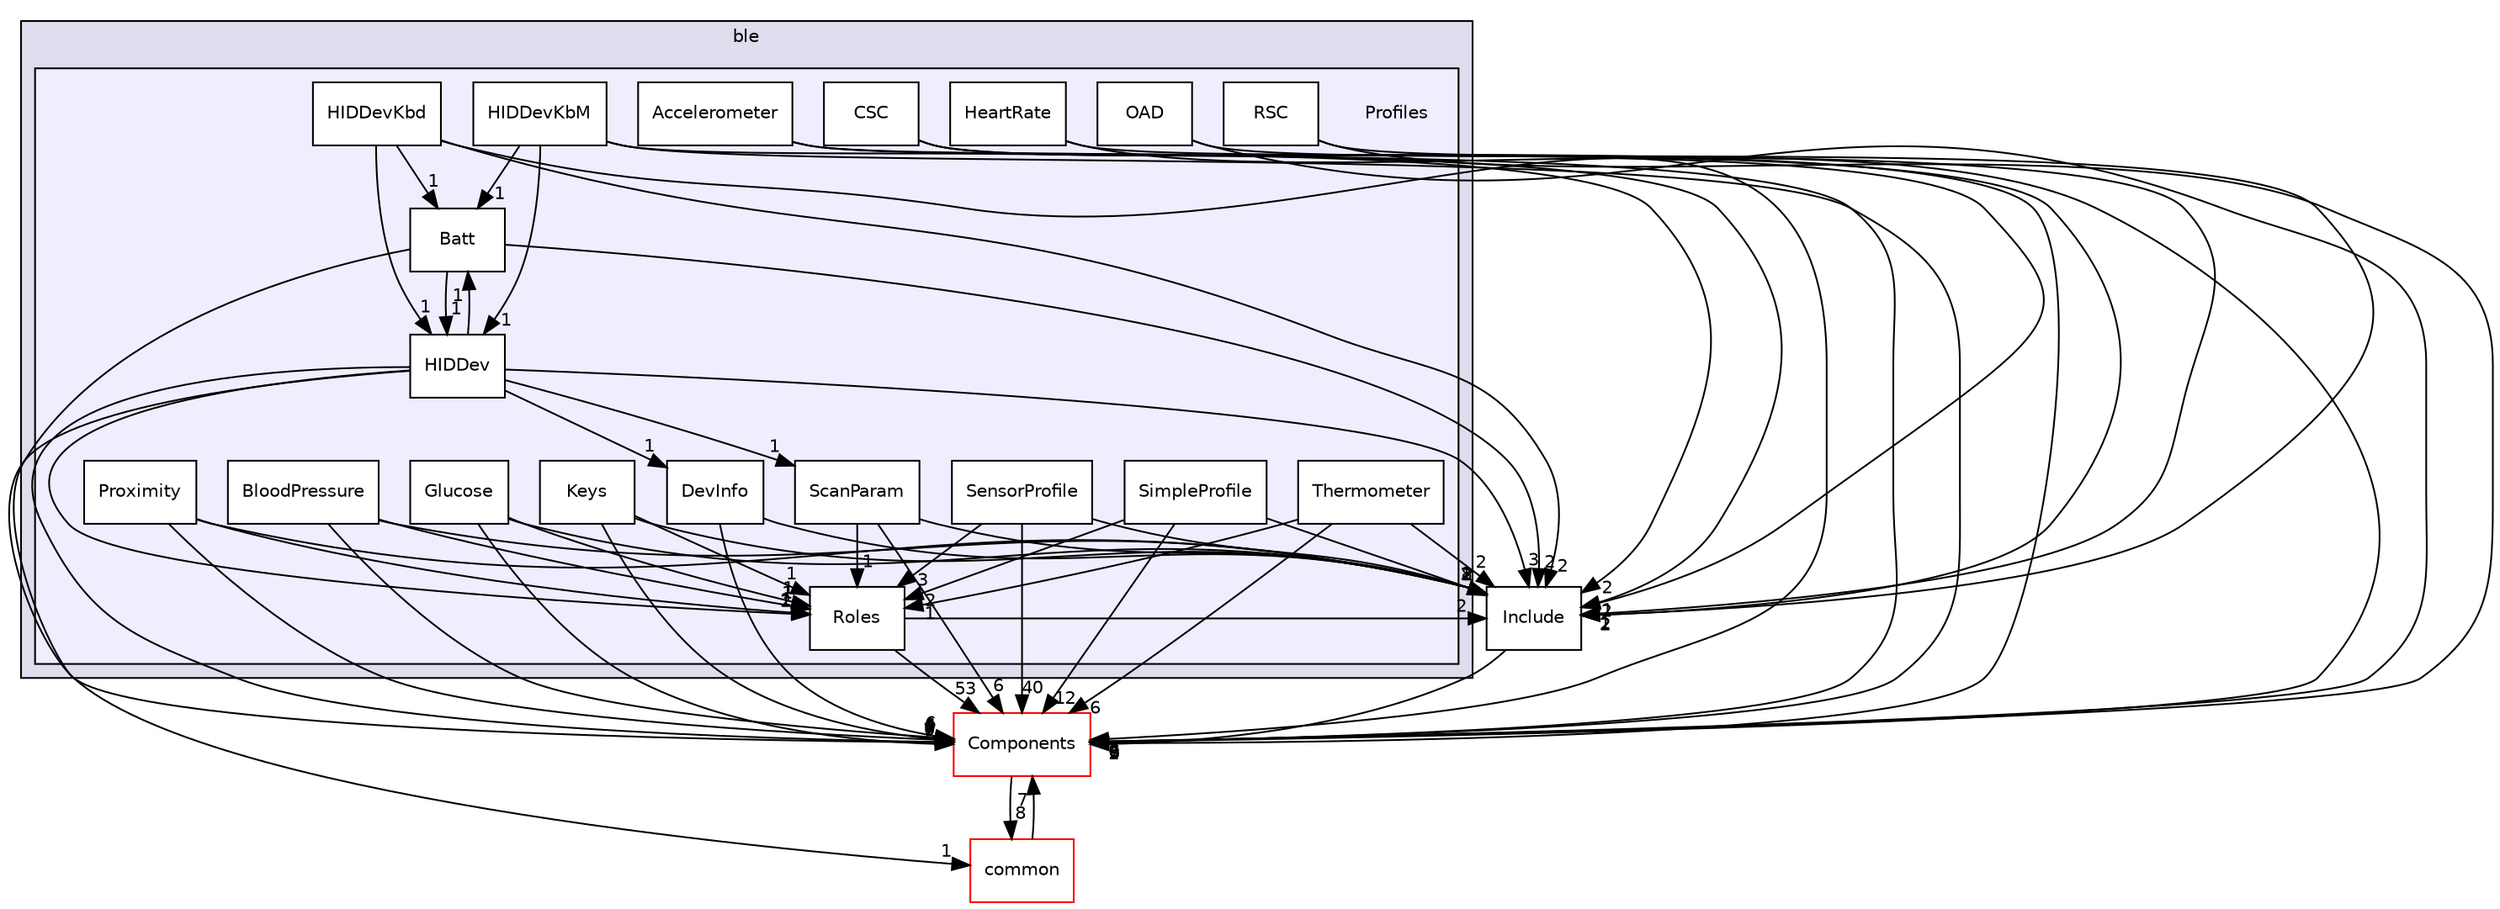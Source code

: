 digraph "C:/Work.git/ble/BLE-CC254x-1.4.0/Projects/ble/Profiles" {
  compound=true
  node [ fontsize="10", fontname="Helvetica"];
  edge [ labelfontsize="10", labelfontname="Helvetica"];
  subgraph clusterdir_116175837578d417cf55547b959ccd07 {
    graph [ bgcolor="#ddddee", pencolor="black", label="ble" fontname="Helvetica", fontsize="10", URL="dir_116175837578d417cf55547b959ccd07.html"]
  subgraph clusterdir_bbf25acfb389de4a0b62fe1493a77c04 {
    graph [ bgcolor="#eeeeff", pencolor="black", label="" URL="dir_bbf25acfb389de4a0b62fe1493a77c04.html"];
    dir_bbf25acfb389de4a0b62fe1493a77c04 [shape=plaintext label="Profiles"];
    dir_41b8dac5bf2cb64e71846925f9bd74b4 [shape=box label="Accelerometer" color="black" fillcolor="white" style="filled" URL="dir_41b8dac5bf2cb64e71846925f9bd74b4.html"];
    dir_206f3c63d7d0919acfca49012b47a2a5 [shape=box label="Batt" color="black" fillcolor="white" style="filled" URL="dir_206f3c63d7d0919acfca49012b47a2a5.html"];
    dir_82a8db96f86c1d9b765f92d9014a2eff [shape=box label="BloodPressure" color="black" fillcolor="white" style="filled" URL="dir_82a8db96f86c1d9b765f92d9014a2eff.html"];
    dir_00d2341dc5a7c11d76baf57bbf10be5c [shape=box label="CSC" color="black" fillcolor="white" style="filled" URL="dir_00d2341dc5a7c11d76baf57bbf10be5c.html"];
    dir_bd20d5b90df6a3694254be7134962f43 [shape=box label="DevInfo" color="black" fillcolor="white" style="filled" URL="dir_bd20d5b90df6a3694254be7134962f43.html"];
    dir_707fd28d209eefc9b86eb46fcce39ea5 [shape=box label="Glucose" color="black" fillcolor="white" style="filled" URL="dir_707fd28d209eefc9b86eb46fcce39ea5.html"];
    dir_4e1d2d7534a3011060e92b1abe89b22d [shape=box label="HeartRate" color="black" fillcolor="white" style="filled" URL="dir_4e1d2d7534a3011060e92b1abe89b22d.html"];
    dir_e653f5b09cdab494ece058337e16486f [shape=box label="HIDDev" color="black" fillcolor="white" style="filled" URL="dir_e653f5b09cdab494ece058337e16486f.html"];
    dir_9cf160cb8d8b5f790a9bc3adafe641b9 [shape=box label="HIDDevKbd" color="black" fillcolor="white" style="filled" URL="dir_9cf160cb8d8b5f790a9bc3adafe641b9.html"];
    dir_091846930be1d67084e262a4c2547dc9 [shape=box label="HIDDevKbM" color="black" fillcolor="white" style="filled" URL="dir_091846930be1d67084e262a4c2547dc9.html"];
    dir_451df976b1e34021e899a19ddd532efa [shape=box label="Keys" color="black" fillcolor="white" style="filled" URL="dir_451df976b1e34021e899a19ddd532efa.html"];
    dir_72a4c613cb8b83e29ba7eeb2d76ed8ec [shape=box label="OAD" color="black" fillcolor="white" style="filled" URL="dir_72a4c613cb8b83e29ba7eeb2d76ed8ec.html"];
    dir_9bf68fbe518dc518efa40ba9cea1bea5 [shape=box label="Proximity" color="black" fillcolor="white" style="filled" URL="dir_9bf68fbe518dc518efa40ba9cea1bea5.html"];
    dir_49436763fc2de32fb8e3094108c8b49a [shape=box label="Roles" color="black" fillcolor="white" style="filled" URL="dir_49436763fc2de32fb8e3094108c8b49a.html"];
    dir_33867aa9167bb2ecc1f03eb638a4e6b5 [shape=box label="RSC" color="black" fillcolor="white" style="filled" URL="dir_33867aa9167bb2ecc1f03eb638a4e6b5.html"];
    dir_95b54d84db779c42349afa7f66bbf0b4 [shape=box label="ScanParam" color="black" fillcolor="white" style="filled" URL="dir_95b54d84db779c42349afa7f66bbf0b4.html"];
    dir_af8ced5d3d68673aba44c08b12945256 [shape=box label="SensorProfile" color="black" fillcolor="white" style="filled" URL="dir_af8ced5d3d68673aba44c08b12945256.html"];
    dir_31905b87d422ccc4377ebd232bdc0684 [shape=box label="SimpleProfile" color="black" fillcolor="white" style="filled" URL="dir_31905b87d422ccc4377ebd232bdc0684.html"];
    dir_0338deeaee73d493fc524a99baf3f3b7 [shape=box label="Thermometer" color="black" fillcolor="white" style="filled" URL="dir_0338deeaee73d493fc524a99baf3f3b7.html"];
  }
  }
  dir_7a2b63247ca617f0e1ef727740be8a23 [shape=box label="Components" fillcolor="white" style="filled" color="red" URL="dir_7a2b63247ca617f0e1ef727740be8a23.html"];
  dir_75d9d4b6f44aa532429bfdb05dd9374d [shape=box label="common" fillcolor="white" style="filled" color="red" URL="dir_75d9d4b6f44aa532429bfdb05dd9374d.html"];
  dir_c92cc19f0c851bfd7369f25eb8781a13 [shape=box label="Include" URL="dir_c92cc19f0c851bfd7369f25eb8781a13.html"];
  dir_49436763fc2de32fb8e3094108c8b49a->dir_7a2b63247ca617f0e1ef727740be8a23 [headlabel="53", labeldistance=1.5 headhref="dir_000092_000001.html"];
  dir_49436763fc2de32fb8e3094108c8b49a->dir_c92cc19f0c851bfd7369f25eb8781a13 [headlabel="2", labeldistance=1.5 headhref="dir_000092_000069.html"];
  dir_41b8dac5bf2cb64e71846925f9bd74b4->dir_7a2b63247ca617f0e1ef727740be8a23 [headlabel="6", labeldistance=1.5 headhref="dir_000079_000001.html"];
  dir_41b8dac5bf2cb64e71846925f9bd74b4->dir_c92cc19f0c851bfd7369f25eb8781a13 [headlabel="1", labeldistance=1.5 headhref="dir_000079_000069.html"];
  dir_7a2b63247ca617f0e1ef727740be8a23->dir_75d9d4b6f44aa532429bfdb05dd9374d [headlabel="8", labeldistance=1.5 headhref="dir_000001_000049.html"];
  dir_bd20d5b90df6a3694254be7134962f43->dir_7a2b63247ca617f0e1ef727740be8a23 [headlabel="6", labeldistance=1.5 headhref="dir_000083_000001.html"];
  dir_bd20d5b90df6a3694254be7134962f43->dir_c92cc19f0c851bfd7369f25eb8781a13 [headlabel="2", labeldistance=1.5 headhref="dir_000083_000069.html"];
  dir_0338deeaee73d493fc524a99baf3f3b7->dir_49436763fc2de32fb8e3094108c8b49a [headlabel="1", labeldistance=1.5 headhref="dir_000097_000092.html"];
  dir_0338deeaee73d493fc524a99baf3f3b7->dir_7a2b63247ca617f0e1ef727740be8a23 [headlabel="6", labeldistance=1.5 headhref="dir_000097_000001.html"];
  dir_0338deeaee73d493fc524a99baf3f3b7->dir_c92cc19f0c851bfd7369f25eb8781a13 [headlabel="2", labeldistance=1.5 headhref="dir_000097_000069.html"];
  dir_00d2341dc5a7c11d76baf57bbf10be5c->dir_7a2b63247ca617f0e1ef727740be8a23 [headlabel="6", labeldistance=1.5 headhref="dir_000082_000001.html"];
  dir_00d2341dc5a7c11d76baf57bbf10be5c->dir_c92cc19f0c851bfd7369f25eb8781a13 [headlabel="2", labeldistance=1.5 headhref="dir_000082_000069.html"];
  dir_9bf68fbe518dc518efa40ba9cea1bea5->dir_49436763fc2de32fb8e3094108c8b49a [headlabel="1", labeldistance=1.5 headhref="dir_000091_000092.html"];
  dir_9bf68fbe518dc518efa40ba9cea1bea5->dir_7a2b63247ca617f0e1ef727740be8a23 [headlabel="6", labeldistance=1.5 headhref="dir_000091_000001.html"];
  dir_9bf68fbe518dc518efa40ba9cea1bea5->dir_c92cc19f0c851bfd7369f25eb8781a13 [headlabel="2", labeldistance=1.5 headhref="dir_000091_000069.html"];
  dir_31905b87d422ccc4377ebd232bdc0684->dir_49436763fc2de32fb8e3094108c8b49a [headlabel="2", labeldistance=1.5 headhref="dir_000096_000092.html"];
  dir_31905b87d422ccc4377ebd232bdc0684->dir_7a2b63247ca617f0e1ef727740be8a23 [headlabel="12", labeldistance=1.5 headhref="dir_000096_000001.html"];
  dir_31905b87d422ccc4377ebd232bdc0684->dir_c92cc19f0c851bfd7369f25eb8781a13 [headlabel="2", labeldistance=1.5 headhref="dir_000096_000069.html"];
  dir_95b54d84db779c42349afa7f66bbf0b4->dir_49436763fc2de32fb8e3094108c8b49a [headlabel="1", labeldistance=1.5 headhref="dir_000094_000092.html"];
  dir_95b54d84db779c42349afa7f66bbf0b4->dir_7a2b63247ca617f0e1ef727740be8a23 [headlabel="6", labeldistance=1.5 headhref="dir_000094_000001.html"];
  dir_95b54d84db779c42349afa7f66bbf0b4->dir_c92cc19f0c851bfd7369f25eb8781a13 [headlabel="2", labeldistance=1.5 headhref="dir_000094_000069.html"];
  dir_82a8db96f86c1d9b765f92d9014a2eff->dir_49436763fc2de32fb8e3094108c8b49a [headlabel="1", labeldistance=1.5 headhref="dir_000081_000092.html"];
  dir_82a8db96f86c1d9b765f92d9014a2eff->dir_7a2b63247ca617f0e1ef727740be8a23 [headlabel="6", labeldistance=1.5 headhref="dir_000081_000001.html"];
  dir_82a8db96f86c1d9b765f92d9014a2eff->dir_c92cc19f0c851bfd7369f25eb8781a13 [headlabel="2", labeldistance=1.5 headhref="dir_000081_000069.html"];
  dir_af8ced5d3d68673aba44c08b12945256->dir_49436763fc2de32fb8e3094108c8b49a [headlabel="3", labeldistance=1.5 headhref="dir_000095_000092.html"];
  dir_af8ced5d3d68673aba44c08b12945256->dir_7a2b63247ca617f0e1ef727740be8a23 [headlabel="40", labeldistance=1.5 headhref="dir_000095_000001.html"];
  dir_af8ced5d3d68673aba44c08b12945256->dir_c92cc19f0c851bfd7369f25eb8781a13 [headlabel="8", labeldistance=1.5 headhref="dir_000095_000069.html"];
  dir_4e1d2d7534a3011060e92b1abe89b22d->dir_7a2b63247ca617f0e1ef727740be8a23 [headlabel="6", labeldistance=1.5 headhref="dir_000085_000001.html"];
  dir_4e1d2d7534a3011060e92b1abe89b22d->dir_c92cc19f0c851bfd7369f25eb8781a13 [headlabel="2", labeldistance=1.5 headhref="dir_000085_000069.html"];
  dir_72a4c613cb8b83e29ba7eeb2d76ed8ec->dir_7a2b63247ca617f0e1ef727740be8a23 [headlabel="6", labeldistance=1.5 headhref="dir_000090_000001.html"];
  dir_72a4c613cb8b83e29ba7eeb2d76ed8ec->dir_c92cc19f0c851bfd7369f25eb8781a13 [headlabel="1", labeldistance=1.5 headhref="dir_000090_000069.html"];
  dir_451df976b1e34021e899a19ddd532efa->dir_49436763fc2de32fb8e3094108c8b49a [headlabel="1", labeldistance=1.5 headhref="dir_000089_000092.html"];
  dir_451df976b1e34021e899a19ddd532efa->dir_7a2b63247ca617f0e1ef727740be8a23 [headlabel="6", labeldistance=1.5 headhref="dir_000089_000001.html"];
  dir_451df976b1e34021e899a19ddd532efa->dir_c92cc19f0c851bfd7369f25eb8781a13 [headlabel="1", labeldistance=1.5 headhref="dir_000089_000069.html"];
  dir_33867aa9167bb2ecc1f03eb638a4e6b5->dir_7a2b63247ca617f0e1ef727740be8a23 [headlabel="6", labeldistance=1.5 headhref="dir_000093_000001.html"];
  dir_33867aa9167bb2ecc1f03eb638a4e6b5->dir_c92cc19f0c851bfd7369f25eb8781a13 [headlabel="2", labeldistance=1.5 headhref="dir_000093_000069.html"];
  dir_206f3c63d7d0919acfca49012b47a2a5->dir_7a2b63247ca617f0e1ef727740be8a23 [headlabel="7", labeldistance=1.5 headhref="dir_000080_000001.html"];
  dir_206f3c63d7d0919acfca49012b47a2a5->dir_e653f5b09cdab494ece058337e16486f [headlabel="1", labeldistance=1.5 headhref="dir_000080_000086.html"];
  dir_206f3c63d7d0919acfca49012b47a2a5->dir_c92cc19f0c851bfd7369f25eb8781a13 [headlabel="2", labeldistance=1.5 headhref="dir_000080_000069.html"];
  dir_75d9d4b6f44aa532429bfdb05dd9374d->dir_7a2b63247ca617f0e1ef727740be8a23 [headlabel="7", labeldistance=1.5 headhref="dir_000049_000001.html"];
  dir_e653f5b09cdab494ece058337e16486f->dir_49436763fc2de32fb8e3094108c8b49a [headlabel="2", labeldistance=1.5 headhref="dir_000086_000092.html"];
  dir_e653f5b09cdab494ece058337e16486f->dir_7a2b63247ca617f0e1ef727740be8a23 [headlabel="6", labeldistance=1.5 headhref="dir_000086_000001.html"];
  dir_e653f5b09cdab494ece058337e16486f->dir_bd20d5b90df6a3694254be7134962f43 [headlabel="1", labeldistance=1.5 headhref="dir_000086_000083.html"];
  dir_e653f5b09cdab494ece058337e16486f->dir_95b54d84db779c42349afa7f66bbf0b4 [headlabel="1", labeldistance=1.5 headhref="dir_000086_000094.html"];
  dir_e653f5b09cdab494ece058337e16486f->dir_206f3c63d7d0919acfca49012b47a2a5 [headlabel="1", labeldistance=1.5 headhref="dir_000086_000080.html"];
  dir_e653f5b09cdab494ece058337e16486f->dir_75d9d4b6f44aa532429bfdb05dd9374d [headlabel="1", labeldistance=1.5 headhref="dir_000086_000049.html"];
  dir_e653f5b09cdab494ece058337e16486f->dir_c92cc19f0c851bfd7369f25eb8781a13 [headlabel="3", labeldistance=1.5 headhref="dir_000086_000069.html"];
  dir_c92cc19f0c851bfd7369f25eb8781a13->dir_7a2b63247ca617f0e1ef727740be8a23 [headlabel="2", labeldistance=1.5 headhref="dir_000069_000001.html"];
  dir_091846930be1d67084e262a4c2547dc9->dir_7a2b63247ca617f0e1ef727740be8a23 [headlabel="6", labeldistance=1.5 headhref="dir_000088_000001.html"];
  dir_091846930be1d67084e262a4c2547dc9->dir_206f3c63d7d0919acfca49012b47a2a5 [headlabel="1", labeldistance=1.5 headhref="dir_000088_000080.html"];
  dir_091846930be1d67084e262a4c2547dc9->dir_e653f5b09cdab494ece058337e16486f [headlabel="1", labeldistance=1.5 headhref="dir_000088_000086.html"];
  dir_091846930be1d67084e262a4c2547dc9->dir_c92cc19f0c851bfd7369f25eb8781a13 [headlabel="2", labeldistance=1.5 headhref="dir_000088_000069.html"];
  dir_9cf160cb8d8b5f790a9bc3adafe641b9->dir_7a2b63247ca617f0e1ef727740be8a23 [headlabel="6", labeldistance=1.5 headhref="dir_000087_000001.html"];
  dir_9cf160cb8d8b5f790a9bc3adafe641b9->dir_206f3c63d7d0919acfca49012b47a2a5 [headlabel="1", labeldistance=1.5 headhref="dir_000087_000080.html"];
  dir_9cf160cb8d8b5f790a9bc3adafe641b9->dir_e653f5b09cdab494ece058337e16486f [headlabel="1", labeldistance=1.5 headhref="dir_000087_000086.html"];
  dir_9cf160cb8d8b5f790a9bc3adafe641b9->dir_c92cc19f0c851bfd7369f25eb8781a13 [headlabel="2", labeldistance=1.5 headhref="dir_000087_000069.html"];
  dir_707fd28d209eefc9b86eb46fcce39ea5->dir_49436763fc2de32fb8e3094108c8b49a [headlabel="1", labeldistance=1.5 headhref="dir_000084_000092.html"];
  dir_707fd28d209eefc9b86eb46fcce39ea5->dir_7a2b63247ca617f0e1ef727740be8a23 [headlabel="7", labeldistance=1.5 headhref="dir_000084_000001.html"];
  dir_707fd28d209eefc9b86eb46fcce39ea5->dir_c92cc19f0c851bfd7369f25eb8781a13 [headlabel="2", labeldistance=1.5 headhref="dir_000084_000069.html"];
}
